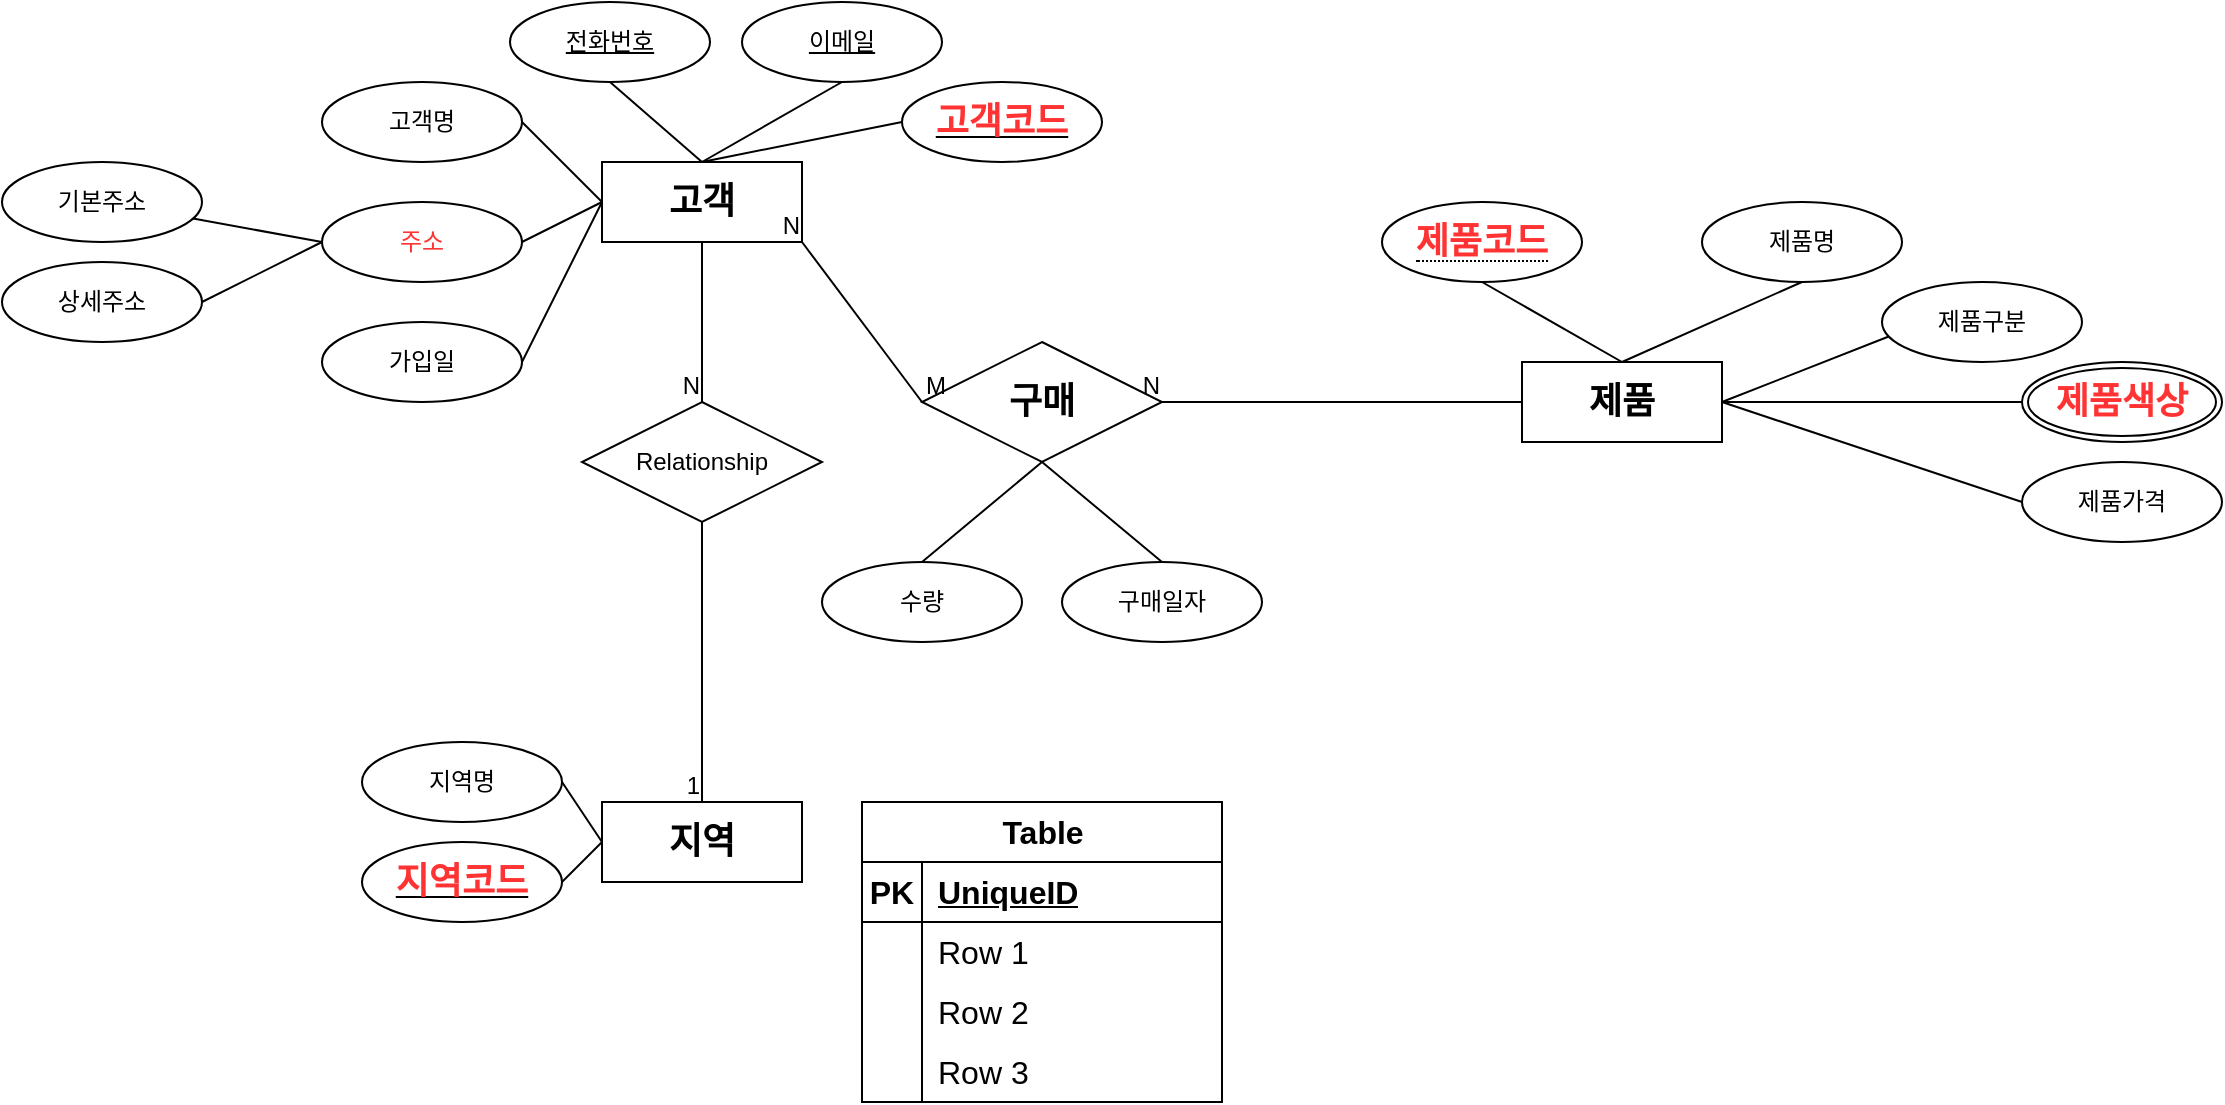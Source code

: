 <mxfile version="22.1.16" type="github">
  <diagram name="페이지-1" id="XXd5la0gGxo-WiuPi_Nq">
    <mxGraphModel dx="772" dy="799" grid="1" gridSize="10" guides="1" tooltips="1" connect="1" arrows="1" fold="1" page="1" pageScale="1" pageWidth="827" pageHeight="1169" math="0" shadow="0">
      <root>
        <mxCell id="0" />
        <mxCell id="1" parent="0" />
        <mxCell id="Sp2O6UVeh7xAuPdAi9yz-2" value="&lt;font style=&quot;font-size: 18px;&quot;&gt;&lt;b&gt;고객&lt;/b&gt;&lt;/font&gt;" style="whiteSpace=wrap;html=1;align=center;" parent="1" vertex="1">
          <mxGeometry x="360" y="680" width="100" height="40" as="geometry" />
        </mxCell>
        <mxCell id="Sp2O6UVeh7xAuPdAi9yz-3" value="고객명" style="ellipse;whiteSpace=wrap;html=1;align=center;" parent="1" vertex="1">
          <mxGeometry x="220" y="640" width="100" height="40" as="geometry" />
        </mxCell>
        <mxCell id="Sp2O6UVeh7xAuPdAi9yz-4" value="" style="endArrow=none;html=1;rounded=0;exitX=1;exitY=0.5;exitDx=0;exitDy=0;entryX=0;entryY=0.5;entryDx=0;entryDy=0;" parent="1" source="Sp2O6UVeh7xAuPdAi9yz-3" target="Sp2O6UVeh7xAuPdAi9yz-2" edge="1">
          <mxGeometry relative="1" as="geometry">
            <mxPoint x="330" y="700" as="sourcePoint" />
            <mxPoint x="490" y="700" as="targetPoint" />
          </mxGeometry>
        </mxCell>
        <mxCell id="Sp2O6UVeh7xAuPdAi9yz-6" value="" style="endArrow=none;html=1;rounded=0;entryX=0.5;entryY=1;entryDx=0;entryDy=0;exitX=0.5;exitY=0;exitDx=0;exitDy=0;" parent="1" source="Sp2O6UVeh7xAuPdAi9yz-2" target="Sp2O6UVeh7xAuPdAi9yz-8" edge="1">
          <mxGeometry relative="1" as="geometry">
            <mxPoint x="395" y="680" as="sourcePoint" />
            <mxPoint x="410" y="640" as="targetPoint" />
          </mxGeometry>
        </mxCell>
        <mxCell id="Sp2O6UVeh7xAuPdAi9yz-8" value="전화번호" style="ellipse;whiteSpace=wrap;html=1;align=center;fontStyle=4;" parent="1" vertex="1">
          <mxGeometry x="314" y="600" width="100" height="40" as="geometry" />
        </mxCell>
        <mxCell id="Sp2O6UVeh7xAuPdAi9yz-12" value="이메일" style="ellipse;whiteSpace=wrap;html=1;align=center;fontStyle=4;" parent="1" vertex="1">
          <mxGeometry x="430" y="600" width="100" height="40" as="geometry" />
        </mxCell>
        <mxCell id="Sp2O6UVeh7xAuPdAi9yz-13" value="&lt;font color=&quot;#ff3333&quot; style=&quot;font-size: 18px;&quot;&gt;&lt;b&gt;고객코드&lt;/b&gt;&lt;/font&gt;" style="ellipse;whiteSpace=wrap;html=1;align=center;fontStyle=4;" parent="1" vertex="1">
          <mxGeometry x="510" y="640" width="100" height="40" as="geometry" />
        </mxCell>
        <mxCell id="Sp2O6UVeh7xAuPdAi9yz-15" value="&lt;font color=&quot;#ff3333&quot;&gt;주소&lt;/font&gt;" style="ellipse;whiteSpace=wrap;html=1;align=center;" parent="1" vertex="1">
          <mxGeometry x="220" y="700" width="100" height="40" as="geometry" />
        </mxCell>
        <mxCell id="Sp2O6UVeh7xAuPdAi9yz-16" value="" style="endArrow=none;html=1;rounded=0;exitX=1;exitY=0.5;exitDx=0;exitDy=0;entryX=0;entryY=0.5;entryDx=0;entryDy=0;" parent="1" source="Sp2O6UVeh7xAuPdAi9yz-15" target="Sp2O6UVeh7xAuPdAi9yz-2" edge="1">
          <mxGeometry relative="1" as="geometry">
            <mxPoint x="390" y="690" as="sourcePoint" />
            <mxPoint x="550" y="690" as="targetPoint" />
          </mxGeometry>
        </mxCell>
        <mxCell id="Sp2O6UVeh7xAuPdAi9yz-17" value="기본주소" style="ellipse;whiteSpace=wrap;html=1;align=center;" parent="1" vertex="1">
          <mxGeometry x="60" y="680" width="100" height="40" as="geometry" />
        </mxCell>
        <mxCell id="Sp2O6UVeh7xAuPdAi9yz-19" value="상세주소" style="ellipse;whiteSpace=wrap;html=1;align=center;" parent="1" vertex="1">
          <mxGeometry x="60" y="730" width="100" height="40" as="geometry" />
        </mxCell>
        <mxCell id="Sp2O6UVeh7xAuPdAi9yz-20" value="" style="endArrow=none;html=1;rounded=0;exitX=1;exitY=0.5;exitDx=0;exitDy=0;entryX=0;entryY=0.5;entryDx=0;entryDy=0;" parent="1" source="Sp2O6UVeh7xAuPdAi9yz-19" target="Sp2O6UVeh7xAuPdAi9yz-15" edge="1">
          <mxGeometry relative="1" as="geometry">
            <mxPoint x="360" y="690" as="sourcePoint" />
            <mxPoint x="520" y="690" as="targetPoint" />
          </mxGeometry>
        </mxCell>
        <mxCell id="Sp2O6UVeh7xAuPdAi9yz-21" value="" style="endArrow=none;html=1;rounded=0;entryX=0;entryY=0.5;entryDx=0;entryDy=0;" parent="1" source="Sp2O6UVeh7xAuPdAi9yz-17" target="Sp2O6UVeh7xAuPdAi9yz-15" edge="1">
          <mxGeometry relative="1" as="geometry">
            <mxPoint x="360" y="690" as="sourcePoint" />
            <mxPoint x="520" y="690" as="targetPoint" />
          </mxGeometry>
        </mxCell>
        <mxCell id="Sp2O6UVeh7xAuPdAi9yz-22" value="가입일" style="ellipse;whiteSpace=wrap;html=1;align=center;" parent="1" vertex="1">
          <mxGeometry x="220" y="760" width="100" height="40" as="geometry" />
        </mxCell>
        <mxCell id="Sp2O6UVeh7xAuPdAi9yz-23" value="" style="endArrow=none;html=1;rounded=0;exitX=1;exitY=0.5;exitDx=0;exitDy=0;" parent="1" source="Sp2O6UVeh7xAuPdAi9yz-22" edge="1">
          <mxGeometry relative="1" as="geometry">
            <mxPoint x="360" y="690" as="sourcePoint" />
            <mxPoint x="360" y="700" as="targetPoint" />
          </mxGeometry>
        </mxCell>
        <mxCell id="Sp2O6UVeh7xAuPdAi9yz-29" value="&lt;font style=&quot;font-size: 18px;&quot;&gt;&lt;b&gt;지역&lt;/b&gt;&lt;/font&gt;" style="whiteSpace=wrap;html=1;align=center;" parent="1" vertex="1">
          <mxGeometry x="360" y="1000" width="100" height="40" as="geometry" />
        </mxCell>
        <mxCell id="Sp2O6UVeh7xAuPdAi9yz-32" value="지역명" style="ellipse;whiteSpace=wrap;html=1;align=center;" parent="1" vertex="1">
          <mxGeometry x="240" y="970" width="100" height="40" as="geometry" />
        </mxCell>
        <mxCell id="Sp2O6UVeh7xAuPdAi9yz-33" value="&lt;font color=&quot;#ff3333&quot; style=&quot;font-size: 18px;&quot;&gt;&lt;b&gt;지역코드&lt;/b&gt;&lt;/font&gt;" style="ellipse;whiteSpace=wrap;html=1;align=center;fontStyle=4;" parent="1" vertex="1">
          <mxGeometry x="240" y="1020" width="100" height="40" as="geometry" />
        </mxCell>
        <mxCell id="Sp2O6UVeh7xAuPdAi9yz-34" value="" style="endArrow=none;html=1;rounded=0;exitX=1;exitY=0.5;exitDx=0;exitDy=0;entryX=0;entryY=0.5;entryDx=0;entryDy=0;" parent="1" source="Sp2O6UVeh7xAuPdAi9yz-33" target="Sp2O6UVeh7xAuPdAi9yz-29" edge="1">
          <mxGeometry relative="1" as="geometry">
            <mxPoint x="360" y="990" as="sourcePoint" />
            <mxPoint x="520" y="990" as="targetPoint" />
          </mxGeometry>
        </mxCell>
        <mxCell id="Sp2O6UVeh7xAuPdAi9yz-39" value="" style="endArrow=none;html=1;rounded=0;exitX=1;exitY=0.5;exitDx=0;exitDy=0;entryX=0;entryY=0.5;entryDx=0;entryDy=0;" parent="1" source="Sp2O6UVeh7xAuPdAi9yz-32" target="Sp2O6UVeh7xAuPdAi9yz-29" edge="1">
          <mxGeometry relative="1" as="geometry">
            <mxPoint x="360" y="990" as="sourcePoint" />
            <mxPoint x="520" y="990" as="targetPoint" />
          </mxGeometry>
        </mxCell>
        <mxCell id="Sp2O6UVeh7xAuPdAi9yz-53" value="&lt;font style=&quot;font-size: 18px;&quot;&gt;&lt;b&gt;제품&lt;/b&gt;&lt;/font&gt;" style="whiteSpace=wrap;html=1;align=center;" parent="1" vertex="1">
          <mxGeometry x="820" y="780" width="100" height="40" as="geometry" />
        </mxCell>
        <mxCell id="Sp2O6UVeh7xAuPdAi9yz-54" value="" style="endArrow=none;html=1;rounded=0;entryX=0.5;entryY=0;entryDx=0;entryDy=0;exitX=0.5;exitY=1;exitDx=0;exitDy=0;" parent="1" source="Sp2O6UVeh7xAuPdAi9yz-94" target="Sp2O6UVeh7xAuPdAi9yz-53" edge="1">
          <mxGeometry relative="1" as="geometry">
            <mxPoint x="830" y="760" as="sourcePoint" />
            <mxPoint x="820" y="910" as="targetPoint" />
          </mxGeometry>
        </mxCell>
        <mxCell id="Sp2O6UVeh7xAuPdAi9yz-56" value="" style="endArrow=none;html=1;rounded=0;entryX=0.5;entryY=0;entryDx=0;entryDy=0;exitX=0.5;exitY=1;exitDx=0;exitDy=0;" parent="1" source="Sp2O6UVeh7xAuPdAi9yz-57" target="Sp2O6UVeh7xAuPdAi9yz-53" edge="1">
          <mxGeometry relative="1" as="geometry">
            <mxPoint x="960" y="760" as="sourcePoint" />
            <mxPoint x="820" y="910" as="targetPoint" />
          </mxGeometry>
        </mxCell>
        <mxCell id="Sp2O6UVeh7xAuPdAi9yz-57" value="제품명" style="ellipse;whiteSpace=wrap;html=1;align=center;" parent="1" vertex="1">
          <mxGeometry x="910" y="700" width="100" height="40" as="geometry" />
        </mxCell>
        <mxCell id="Sp2O6UVeh7xAuPdAi9yz-58" value="" style="endArrow=none;html=1;rounded=0;exitX=1;exitY=0.5;exitDx=0;exitDy=0;entryX=0.04;entryY=0.675;entryDx=0;entryDy=0;entryPerimeter=0;" parent="1" source="Sp2O6UVeh7xAuPdAi9yz-53" target="Sp2O6UVeh7xAuPdAi9yz-59" edge="1">
          <mxGeometry relative="1" as="geometry">
            <mxPoint x="660" y="810" as="sourcePoint" />
            <mxPoint x="1040" y="800" as="targetPoint" />
          </mxGeometry>
        </mxCell>
        <mxCell id="Sp2O6UVeh7xAuPdAi9yz-59" value="제품구분" style="ellipse;whiteSpace=wrap;html=1;align=center;" parent="1" vertex="1">
          <mxGeometry x="1000" y="740" width="100" height="40" as="geometry" />
        </mxCell>
        <mxCell id="Sp2O6UVeh7xAuPdAi9yz-60" value="&lt;font color=&quot;#ff3333&quot; style=&quot;font-size: 18px;&quot;&gt;&lt;b&gt;제품색상&lt;/b&gt;&lt;/font&gt;" style="ellipse;shape=doubleEllipse;margin=3;whiteSpace=wrap;html=1;align=center;" parent="1" vertex="1">
          <mxGeometry x="1070" y="780" width="100" height="40" as="geometry" />
        </mxCell>
        <mxCell id="Sp2O6UVeh7xAuPdAi9yz-61" value="" style="endArrow=none;html=1;rounded=0;exitX=1;exitY=0.5;exitDx=0;exitDy=0;entryX=0;entryY=0.5;entryDx=0;entryDy=0;" parent="1" source="Sp2O6UVeh7xAuPdAi9yz-53" target="Sp2O6UVeh7xAuPdAi9yz-60" edge="1">
          <mxGeometry relative="1" as="geometry">
            <mxPoint x="660" y="810" as="sourcePoint" />
            <mxPoint x="820" y="810" as="targetPoint" />
          </mxGeometry>
        </mxCell>
        <mxCell id="Sp2O6UVeh7xAuPdAi9yz-62" value="" style="endArrow=none;html=1;rounded=0;exitX=1;exitY=0.5;exitDx=0;exitDy=0;entryX=0;entryY=0.5;entryDx=0;entryDy=0;" parent="1" source="Sp2O6UVeh7xAuPdAi9yz-53" target="Sp2O6UVeh7xAuPdAi9yz-63" edge="1">
          <mxGeometry relative="1" as="geometry">
            <mxPoint x="660" y="810" as="sourcePoint" />
            <mxPoint x="1040" y="920" as="targetPoint" />
          </mxGeometry>
        </mxCell>
        <mxCell id="Sp2O6UVeh7xAuPdAi9yz-63" value="제품가격" style="ellipse;whiteSpace=wrap;html=1;align=center;" parent="1" vertex="1">
          <mxGeometry x="1070" y="830" width="100" height="40" as="geometry" />
        </mxCell>
        <mxCell id="Sp2O6UVeh7xAuPdAi9yz-67" value="" style="endArrow=none;html=1;rounded=0;entryX=0.5;entryY=0;entryDx=0;entryDy=0;exitX=0.5;exitY=1;exitDx=0;exitDy=0;" parent="1" source="Sp2O6UVeh7xAuPdAi9yz-12" target="Sp2O6UVeh7xAuPdAi9yz-2" edge="1">
          <mxGeometry relative="1" as="geometry">
            <mxPoint x="210" y="800" as="sourcePoint" />
            <mxPoint x="370" y="800" as="targetPoint" />
          </mxGeometry>
        </mxCell>
        <mxCell id="Sp2O6UVeh7xAuPdAi9yz-72" value="" style="endArrow=none;html=1;rounded=0;exitX=0;exitY=0.5;exitDx=0;exitDy=0;" parent="1" source="Sp2O6UVeh7xAuPdAi9yz-13" edge="1">
          <mxGeometry relative="1" as="geometry">
            <mxPoint x="210" y="800" as="sourcePoint" />
            <mxPoint x="410" y="680" as="targetPoint" />
          </mxGeometry>
        </mxCell>
        <mxCell id="Sp2O6UVeh7xAuPdAi9yz-73" value="" style="endArrow=none;html=1;rounded=0;exitX=0.5;exitY=1;exitDx=0;exitDy=0;" parent="1" source="Sp2O6UVeh7xAuPdAi9yz-2" edge="1">
          <mxGeometry relative="1" as="geometry">
            <mxPoint x="210" y="800" as="sourcePoint" />
            <mxPoint x="410" y="800" as="targetPoint" />
          </mxGeometry>
        </mxCell>
        <mxCell id="Sp2O6UVeh7xAuPdAi9yz-74" value="N" style="resizable=0;html=1;whiteSpace=wrap;align=right;verticalAlign=bottom;" parent="Sp2O6UVeh7xAuPdAi9yz-73" connectable="0" vertex="1">
          <mxGeometry x="1" relative="1" as="geometry" />
        </mxCell>
        <mxCell id="Sp2O6UVeh7xAuPdAi9yz-75" value="Relationship" style="shape=rhombus;perimeter=rhombusPerimeter;whiteSpace=wrap;html=1;align=center;" parent="1" vertex="1">
          <mxGeometry x="350" y="800" width="120" height="60" as="geometry" />
        </mxCell>
        <mxCell id="Sp2O6UVeh7xAuPdAi9yz-76" value="" style="endArrow=none;html=1;rounded=0;entryX=0.5;entryY=0;entryDx=0;entryDy=0;exitX=0.5;exitY=1;exitDx=0;exitDy=0;" parent="1" source="Sp2O6UVeh7xAuPdAi9yz-75" target="Sp2O6UVeh7xAuPdAi9yz-29" edge="1">
          <mxGeometry relative="1" as="geometry">
            <mxPoint x="210" y="800" as="sourcePoint" />
            <mxPoint x="370" y="800" as="targetPoint" />
          </mxGeometry>
        </mxCell>
        <mxCell id="Sp2O6UVeh7xAuPdAi9yz-77" value="1" style="resizable=0;html=1;whiteSpace=wrap;align=right;verticalAlign=bottom;" parent="Sp2O6UVeh7xAuPdAi9yz-76" connectable="0" vertex="1">
          <mxGeometry x="1" relative="1" as="geometry" />
        </mxCell>
        <mxCell id="Sp2O6UVeh7xAuPdAi9yz-82" value="&lt;font style=&quot;font-size: 18px;&quot;&gt;&lt;b&gt;구매&lt;/b&gt;&lt;/font&gt;" style="shape=rhombus;perimeter=rhombusPerimeter;whiteSpace=wrap;html=1;align=center;" parent="1" vertex="1">
          <mxGeometry x="520" y="770" width="120" height="60" as="geometry" />
        </mxCell>
        <mxCell id="Sp2O6UVeh7xAuPdAi9yz-83" value="" style="endArrow=none;html=1;rounded=0;entryX=1;entryY=1;entryDx=0;entryDy=0;exitX=0;exitY=0.5;exitDx=0;exitDy=0;" parent="1" source="Sp2O6UVeh7xAuPdAi9yz-82" target="Sp2O6UVeh7xAuPdAi9yz-2" edge="1">
          <mxGeometry relative="1" as="geometry">
            <mxPoint x="500" y="800" as="sourcePoint" />
            <mxPoint x="660" y="800" as="targetPoint" />
          </mxGeometry>
        </mxCell>
        <mxCell id="Sp2O6UVeh7xAuPdAi9yz-84" value="M" style="resizable=0;html=1;whiteSpace=wrap;align=left;verticalAlign=bottom;" parent="Sp2O6UVeh7xAuPdAi9yz-83" connectable="0" vertex="1">
          <mxGeometry x="-1" relative="1" as="geometry" />
        </mxCell>
        <mxCell id="Sp2O6UVeh7xAuPdAi9yz-85" value="N" style="resizable=0;html=1;whiteSpace=wrap;align=right;verticalAlign=bottom;" parent="Sp2O6UVeh7xAuPdAi9yz-83" connectable="0" vertex="1">
          <mxGeometry x="1" relative="1" as="geometry" />
        </mxCell>
        <mxCell id="Sp2O6UVeh7xAuPdAi9yz-87" value="" style="endArrow=none;html=1;rounded=0;exitX=0.5;exitY=1;exitDx=0;exitDy=0;" parent="1" source="Sp2O6UVeh7xAuPdAi9yz-82" edge="1">
          <mxGeometry relative="1" as="geometry">
            <mxPoint x="500" y="800" as="sourcePoint" />
            <mxPoint x="520" y="880" as="targetPoint" />
          </mxGeometry>
        </mxCell>
        <mxCell id="Sp2O6UVeh7xAuPdAi9yz-88" value="수량" style="ellipse;whiteSpace=wrap;html=1;align=center;" parent="1" vertex="1">
          <mxGeometry x="470" y="880" width="100" height="40" as="geometry" />
        </mxCell>
        <mxCell id="Sp2O6UVeh7xAuPdAi9yz-89" value="" style="endArrow=none;html=1;rounded=0;" parent="1" edge="1">
          <mxGeometry relative="1" as="geometry">
            <mxPoint x="580" y="830" as="sourcePoint" />
            <mxPoint x="640" y="880" as="targetPoint" />
          </mxGeometry>
        </mxCell>
        <mxCell id="Sp2O6UVeh7xAuPdAi9yz-90" value="구매일자" style="ellipse;whiteSpace=wrap;html=1;align=center;" parent="1" vertex="1">
          <mxGeometry x="590" y="880" width="100" height="40" as="geometry" />
        </mxCell>
        <mxCell id="Sp2O6UVeh7xAuPdAi9yz-91" value="" style="endArrow=none;html=1;rounded=0;exitX=0;exitY=0.5;exitDx=0;exitDy=0;entryX=1;entryY=0.5;entryDx=0;entryDy=0;" parent="1" source="Sp2O6UVeh7xAuPdAi9yz-53" target="Sp2O6UVeh7xAuPdAi9yz-82" edge="1">
          <mxGeometry relative="1" as="geometry">
            <mxPoint x="500" y="800" as="sourcePoint" />
            <mxPoint x="750" y="910" as="targetPoint" />
          </mxGeometry>
        </mxCell>
        <mxCell id="Sp2O6UVeh7xAuPdAi9yz-92" value="N" style="resizable=0;html=1;whiteSpace=wrap;align=right;verticalAlign=bottom;" parent="Sp2O6UVeh7xAuPdAi9yz-91" connectable="0" vertex="1">
          <mxGeometry x="1" relative="1" as="geometry" />
        </mxCell>
        <mxCell id="Sp2O6UVeh7xAuPdAi9yz-94" value="&lt;span style=&quot;border-bottom: 1px dotted&quot;&gt;&lt;font color=&quot;#ff3333&quot; style=&quot;font-size: 18px;&quot;&gt;&lt;b&gt;제품코드&lt;/b&gt;&lt;/font&gt;&lt;/span&gt;" style="ellipse;whiteSpace=wrap;html=1;align=center;" parent="1" vertex="1">
          <mxGeometry x="750" y="700" width="100" height="40" as="geometry" />
        </mxCell>
        <mxCell id="5yjKq1ibxhHhdfg8pm5G-1" value="Table" style="shape=table;startSize=30;container=1;collapsible=1;childLayout=tableLayout;fixedRows=1;rowLines=0;fontStyle=1;align=center;resizeLast=1;html=1;fontSize=16;" vertex="1" parent="1">
          <mxGeometry x="490" y="1000" width="180" height="150" as="geometry" />
        </mxCell>
        <mxCell id="5yjKq1ibxhHhdfg8pm5G-2" value="" style="shape=tableRow;horizontal=0;startSize=0;swimlaneHead=0;swimlaneBody=0;fillColor=none;collapsible=0;dropTarget=0;points=[[0,0.5],[1,0.5]];portConstraint=eastwest;top=0;left=0;right=0;bottom=1;fontSize=16;" vertex="1" parent="5yjKq1ibxhHhdfg8pm5G-1">
          <mxGeometry y="30" width="180" height="30" as="geometry" />
        </mxCell>
        <mxCell id="5yjKq1ibxhHhdfg8pm5G-3" value="PK" style="shape=partialRectangle;connectable=0;fillColor=none;top=0;left=0;bottom=0;right=0;fontStyle=1;overflow=hidden;whiteSpace=wrap;html=1;fontSize=16;" vertex="1" parent="5yjKq1ibxhHhdfg8pm5G-2">
          <mxGeometry width="30" height="30" as="geometry">
            <mxRectangle width="30" height="30" as="alternateBounds" />
          </mxGeometry>
        </mxCell>
        <mxCell id="5yjKq1ibxhHhdfg8pm5G-4" value="UniqueID" style="shape=partialRectangle;connectable=0;fillColor=none;top=0;left=0;bottom=0;right=0;align=left;spacingLeft=6;fontStyle=5;overflow=hidden;whiteSpace=wrap;html=1;fontSize=16;" vertex="1" parent="5yjKq1ibxhHhdfg8pm5G-2">
          <mxGeometry x="30" width="150" height="30" as="geometry">
            <mxRectangle width="150" height="30" as="alternateBounds" />
          </mxGeometry>
        </mxCell>
        <mxCell id="5yjKq1ibxhHhdfg8pm5G-5" value="" style="shape=tableRow;horizontal=0;startSize=0;swimlaneHead=0;swimlaneBody=0;fillColor=none;collapsible=0;dropTarget=0;points=[[0,0.5],[1,0.5]];portConstraint=eastwest;top=0;left=0;right=0;bottom=0;fontSize=16;" vertex="1" parent="5yjKq1ibxhHhdfg8pm5G-1">
          <mxGeometry y="60" width="180" height="30" as="geometry" />
        </mxCell>
        <mxCell id="5yjKq1ibxhHhdfg8pm5G-6" value="" style="shape=partialRectangle;connectable=0;fillColor=none;top=0;left=0;bottom=0;right=0;editable=1;overflow=hidden;whiteSpace=wrap;html=1;fontSize=16;" vertex="1" parent="5yjKq1ibxhHhdfg8pm5G-5">
          <mxGeometry width="30" height="30" as="geometry">
            <mxRectangle width="30" height="30" as="alternateBounds" />
          </mxGeometry>
        </mxCell>
        <mxCell id="5yjKq1ibxhHhdfg8pm5G-7" value="Row 1" style="shape=partialRectangle;connectable=0;fillColor=none;top=0;left=0;bottom=0;right=0;align=left;spacingLeft=6;overflow=hidden;whiteSpace=wrap;html=1;fontSize=16;" vertex="1" parent="5yjKq1ibxhHhdfg8pm5G-5">
          <mxGeometry x="30" width="150" height="30" as="geometry">
            <mxRectangle width="150" height="30" as="alternateBounds" />
          </mxGeometry>
        </mxCell>
        <mxCell id="5yjKq1ibxhHhdfg8pm5G-8" value="" style="shape=tableRow;horizontal=0;startSize=0;swimlaneHead=0;swimlaneBody=0;fillColor=none;collapsible=0;dropTarget=0;points=[[0,0.5],[1,0.5]];portConstraint=eastwest;top=0;left=0;right=0;bottom=0;fontSize=16;" vertex="1" parent="5yjKq1ibxhHhdfg8pm5G-1">
          <mxGeometry y="90" width="180" height="30" as="geometry" />
        </mxCell>
        <mxCell id="5yjKq1ibxhHhdfg8pm5G-9" value="" style="shape=partialRectangle;connectable=0;fillColor=none;top=0;left=0;bottom=0;right=0;editable=1;overflow=hidden;whiteSpace=wrap;html=1;fontSize=16;" vertex="1" parent="5yjKq1ibxhHhdfg8pm5G-8">
          <mxGeometry width="30" height="30" as="geometry">
            <mxRectangle width="30" height="30" as="alternateBounds" />
          </mxGeometry>
        </mxCell>
        <mxCell id="5yjKq1ibxhHhdfg8pm5G-10" value="Row 2" style="shape=partialRectangle;connectable=0;fillColor=none;top=0;left=0;bottom=0;right=0;align=left;spacingLeft=6;overflow=hidden;whiteSpace=wrap;html=1;fontSize=16;" vertex="1" parent="5yjKq1ibxhHhdfg8pm5G-8">
          <mxGeometry x="30" width="150" height="30" as="geometry">
            <mxRectangle width="150" height="30" as="alternateBounds" />
          </mxGeometry>
        </mxCell>
        <mxCell id="5yjKq1ibxhHhdfg8pm5G-11" value="" style="shape=tableRow;horizontal=0;startSize=0;swimlaneHead=0;swimlaneBody=0;fillColor=none;collapsible=0;dropTarget=0;points=[[0,0.5],[1,0.5]];portConstraint=eastwest;top=0;left=0;right=0;bottom=0;fontSize=16;" vertex="1" parent="5yjKq1ibxhHhdfg8pm5G-1">
          <mxGeometry y="120" width="180" height="30" as="geometry" />
        </mxCell>
        <mxCell id="5yjKq1ibxhHhdfg8pm5G-12" value="" style="shape=partialRectangle;connectable=0;fillColor=none;top=0;left=0;bottom=0;right=0;editable=1;overflow=hidden;whiteSpace=wrap;html=1;fontSize=16;" vertex="1" parent="5yjKq1ibxhHhdfg8pm5G-11">
          <mxGeometry width="30" height="30" as="geometry">
            <mxRectangle width="30" height="30" as="alternateBounds" />
          </mxGeometry>
        </mxCell>
        <mxCell id="5yjKq1ibxhHhdfg8pm5G-13" value="Row 3" style="shape=partialRectangle;connectable=0;fillColor=none;top=0;left=0;bottom=0;right=0;align=left;spacingLeft=6;overflow=hidden;whiteSpace=wrap;html=1;fontSize=16;" vertex="1" parent="5yjKq1ibxhHhdfg8pm5G-11">
          <mxGeometry x="30" width="150" height="30" as="geometry">
            <mxRectangle width="150" height="30" as="alternateBounds" />
          </mxGeometry>
        </mxCell>
      </root>
    </mxGraphModel>
  </diagram>
</mxfile>
